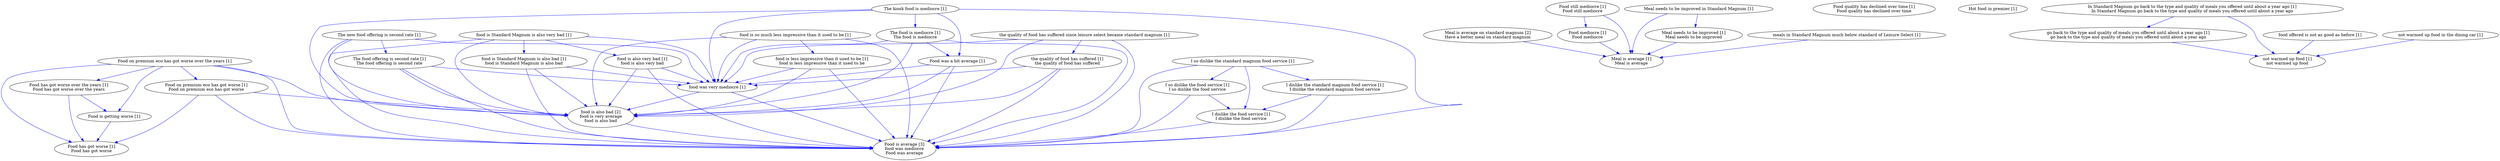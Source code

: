 digraph collapsedGraph {
"food is also bad [2]\nfood is very average\nfood is also bad""Meal is average on standard magnum [2]\nHave a better meal on standard magnum""Food is average [3]\nfood was mediocre\nFood was average""Food still mediocre [1]\nFood still mediocre""Food mediocre [1]\nFood mediocre""Food quality has declined over time [1]\nFood quality has declined over time""Food is getting worse [1]""Food on premium eco has got worse over the years [1]""Food on premium eco has got worse [1]\nFood on premium eco has got worse""Food has got worse [1]\nFood has got worse""Food has got worse over the years [1]\nFood has got worse over the years""Food was a bit average [1]""Hot food in premier [1]""I so dislike the standard magnum food service [1]""I dislike the standard magnum food service [1]\nI dislike the standard magnum food service""I dislike the food service [1]\nI dislike the food service""I so dislike the food service [1]\nI so dislike the food service""In Standard Magnum go back to the type and quality of meals you offered until about a year ago [1]\nIn Standard Magnum go back to the type and quality of meals you offered until about a year ago""go back to the type and quality of meals you offered until about a year ago [1]\ngo back to the type and quality of meals you offered until about a year ago""Meal is average [1]\nMeal is average""Meal needs to be improved in Standard Magnum [1]""Meal needs to be improved [1]\nMeal needs to be improved""The kiosk food is mediocre [1]""The food is mediocre [1]\nThe food is mediocre""The new food offering is second rate [1]""The food offering is second rate [1]\nThe food offering is second rate""food is Standard Magnum is also very bad [1]""food is Standard Magnum is also bad [1]\nfood is Standard Magnum is also bad""food is also very bad [1]\nfood is also very bad""food is so much less impressive than it used to be [1]""food is less impressive than it used to be [1]\nfood is less impressive than it used to be""food offered is not as good as before [1]""food was very mediocre [1]""meals in Standard Magnum much below standard of Leisure Select [1]""not warmed up food in the dining car [1]""not warmed up food [1]\nnot warmed up food""the quality of food has suffered since leisure select became standard magnum [1]""the quality of food has suffered [1]\nthe quality of food has suffered""The kiosk food is mediocre [1]" -> "Food is average [3]\nfood was mediocre\nFood was average" [color=blue]
"I so dislike the food service [1]\nI so dislike the food service" -> "Food is average [3]\nfood was mediocre\nFood was average" [color=blue]
"The food is mediocre [1]\nThe food is mediocre" -> "Food is average [3]\nfood was mediocre\nFood was average" [color=blue]
"Food on premium eco has got worse [1]\nFood on premium eco has got worse" -> "Food is average [3]\nfood was mediocre\nFood was average" [color=blue]
"the quality of food has suffered since leisure select became standard magnum [1]" -> "Food is average [3]\nfood was mediocre\nFood was average" [color=blue]
"go back to the type and quality of meals you offered until about a year ago [1]\ngo back to the type and quality of meals you offered until about a year ago" -> "not warmed up food [1]\nnot warmed up food" [color=blue]
"food is Standard Magnum is also bad [1]\nfood is Standard Magnum is also bad" -> "food was very mediocre [1]" [color=blue]
"food is Standard Magnum is also bad [1]\nfood is Standard Magnum is also bad" -> "Food is average [3]\nfood was mediocre\nFood was average" [color=blue]
"food is so much less impressive than it used to be [1]" -> "Food is average [3]\nfood was mediocre\nFood was average" [color=blue]
"food is Standard Magnum is also bad [1]\nfood is Standard Magnum is also bad" -> "food is also bad [2]\nfood is very average\nfood is also bad" [color=blue]
"food is Standard Magnum is also very bad [1]" -> "Food is average [3]\nfood was mediocre\nFood was average" [color=blue]
"food is also bad [2]\nfood is very average\nfood is also bad" -> "Food is average [3]\nfood was mediocre\nFood was average" [color=blue]
"I so dislike the standard magnum food service [1]" -> "Food is average [3]\nfood was mediocre\nFood was average" [color=blue]
"Food on premium eco has got worse [1]\nFood on premium eco has got worse" -> "food is also bad [2]\nfood is very average\nfood is also bad" [color=blue]
"food is Standard Magnum is also very bad [1]" -> "food was very mediocre [1]" [color=blue]
"The new food offering is second rate [1]" -> "food is also bad [2]\nfood is very average\nfood is also bad" [color=blue]
"The food is mediocre [1]\nThe food is mediocre" -> "food is also bad [2]\nfood is very average\nfood is also bad" [color=blue]
"food is Standard Magnum is also very bad [1]" -> "food is also bad [2]\nfood is very average\nfood is also bad" [color=blue]
"The new food offering is second rate [1]" -> "food was very mediocre [1]" [color=blue]
"the quality of food has suffered since leisure select became standard magnum [1]" -> "food is also bad [2]\nfood is very average\nfood is also bad" [color=blue]
"food is so much less impressive than it used to be [1]" -> "food is also bad [2]\nfood is very average\nfood is also bad" [color=blue]
"The food offering is second rate [1]\nThe food offering is second rate" -> "Food is average [3]\nfood was mediocre\nFood was average" [color=blue]
"The food offering is second rate [1]\nThe food offering is second rate" -> "food is also bad [2]\nfood is very average\nfood is also bad" [color=blue]
"food was very mediocre [1]" -> "Food is average [3]\nfood was mediocre\nFood was average" [color=blue]
"meals in Standard Magnum much below standard of Leisure Select [1]" -> "Meal is average [1]\nMeal is average" [color=blue]
"Food mediocre [1]\nFood mediocre" -> "Meal is average [1]\nMeal is average" [color=blue]
"I dislike the standard magnum food service [1]\nI dislike the standard magnum food service" -> "Food is average [3]\nfood was mediocre\nFood was average" [color=blue]
"the quality of food has suffered [1]\nthe quality of food has suffered" -> "food is also bad [2]\nfood is very average\nfood is also bad" [color=blue]
"the quality of food has suffered [1]\nthe quality of food has suffered" -> "Food is average [3]\nfood was mediocre\nFood was average" [color=blue]
"Food still mediocre [1]\nFood still mediocre" -> "Meal is average [1]\nMeal is average" [color=blue]
"The new food offering is second rate [1]" -> "Food is average [3]\nfood was mediocre\nFood was average" [color=blue]
"Food was a bit average [1]" -> "Food is average [3]\nfood was mediocre\nFood was average" [color=blue]
"Food was a bit average [1]" -> "food is also bad [2]\nfood is very average\nfood is also bad" [color=blue]
"Meal needs to be improved [1]\nMeal needs to be improved" -> "Meal is average [1]\nMeal is average" [color=blue]
"Food on premium eco has got worse over the years [1]" -> "food is also bad [2]\nfood is very average\nfood is also bad" [color=blue]
"food is less impressive than it used to be [1]\nfood is less impressive than it used to be" -> "Food is average [3]\nfood was mediocre\nFood was average" [color=blue]
"food is also very bad [1]\nfood is also very bad" -> "Food is average [3]\nfood was mediocre\nFood was average" [color=blue]
"food is so much less impressive than it used to be [1]" -> "food was very mediocre [1]" [color=blue]
"Meal needs to be improved in Standard Magnum [1]" -> "Meal is average [1]\nMeal is average" [color=blue]
"the quality of food has suffered [1]\nthe quality of food has suffered" -> "food was very mediocre [1]" [color=blue]
"food is less impressive than it used to be [1]\nfood is less impressive than it used to be" -> "food is also bad [2]\nfood is very average\nfood is also bad" [color=blue]
"food is also very bad [1]\nfood is also very bad" -> "food was very mediocre [1]" [color=blue]
"I dislike the food service [1]\nI dislike the food service" -> "Food is average [3]\nfood was mediocre\nFood was average" [color=blue]
"Food on premium eco has got worse over the years [1]" -> "Food is average [3]\nfood was mediocre\nFood was average" [color=blue]
"food is also very bad [1]\nfood is also very bad" -> "food is also bad [2]\nfood is very average\nfood is also bad" [color=blue]
"Food was a bit average [1]" -> "food was very mediocre [1]" [color=blue]
"Food is getting worse [1]" -> "Food has got worse [1]\nFood has got worse" [color=blue]
"food is less impressive than it used to be [1]\nfood is less impressive than it used to be" -> "food was very mediocre [1]" [color=blue]
"food was very mediocre [1]" -> "food is also bad [2]\nfood is very average\nfood is also bad" [color=blue]
"the quality of food has suffered since leisure select became standard magnum [1]" -> "food was very mediocre [1]" [color=blue]
"Meal is average on standard magnum [2]\nHave a better meal on standard magnum" -> "Meal is average [1]\nMeal is average" [color=blue]
"The food offering is second rate [1]\nThe food offering is second rate" -> "food was very mediocre [1]" [color=blue]
"In Standard Magnum go back to the type and quality of meals you offered until about a year ago [1]\nIn Standard Magnum go back to the type and quality of meals you offered until about a year ago" -> "not warmed up food [1]\nnot warmed up food" [color=blue]
"The food is mediocre [1]\nThe food is mediocre" -> "food was very mediocre [1]" [color=blue]
"The food is mediocre [1]\nThe food is mediocre" -> "Food was a bit average [1]" [color=blue]
"The kiosk food is mediocre [1]" -> "food was very mediocre [1]" [color=blue]
"The kiosk food is mediocre [1]" -> "Food was a bit average [1]" [color=blue]
"The kiosk food is mediocre [1]" -> "food is also bad [2]\nfood is very average\nfood is also bad" [color=blue]
"food offered is not as good as before [1]" -> "not warmed up food [1]\nnot warmed up food" [color=blue]
"Food has got worse over the years [1]\nFood has got worse over the years" -> "Food is getting worse [1]" [color=blue]
"Food still mediocre [1]\nFood still mediocre" -> "Food mediocre [1]\nFood mediocre" [color=blue]
"Food on premium eco has got worse over the years [1]" -> "Food on premium eco has got worse [1]\nFood on premium eco has got worse" [color=blue]
"Food on premium eco has got worse [1]\nFood on premium eco has got worse" -> "Food has got worse [1]\nFood has got worse" [color=blue]
"Food on premium eco has got worse over the years [1]" -> "Food has got worse over the years [1]\nFood has got worse over the years" [color=blue]
"Food has got worse over the years [1]\nFood has got worse over the years" -> "Food has got worse [1]\nFood has got worse" [color=blue]
"Food on premium eco has got worse over the years [1]" -> "Food has got worse [1]\nFood has got worse" [color=blue]
"I so dislike the standard magnum food service [1]" -> "I dislike the standard magnum food service [1]\nI dislike the standard magnum food service" [color=blue]
"I dislike the standard magnum food service [1]\nI dislike the standard magnum food service" -> "I dislike the food service [1]\nI dislike the food service" [color=blue]
"I so dislike the standard magnum food service [1]" -> "I so dislike the food service [1]\nI so dislike the food service" [color=blue]
"I so dislike the food service [1]\nI so dislike the food service" -> "I dislike the food service [1]\nI dislike the food service" [color=blue]
"I so dislike the standard magnum food service [1]" -> "I dislike the food service [1]\nI dislike the food service" [color=blue]
"In Standard Magnum go back to the type and quality of meals you offered until about a year ago [1]\nIn Standard Magnum go back to the type and quality of meals you offered until about a year ago" -> "go back to the type and quality of meals you offered until about a year ago [1]\ngo back to the type and quality of meals you offered until about a year ago" [color=blue]
"Meal needs to be improved in Standard Magnum [1]" -> "Meal needs to be improved [1]\nMeal needs to be improved" [color=blue]
"The kiosk food is mediocre [1]" -> "The food is mediocre [1]\nThe food is mediocre" [color=blue]
"The new food offering is second rate [1]" -> "The food offering is second rate [1]\nThe food offering is second rate" [color=blue]
"food is Standard Magnum is also very bad [1]" -> "food is Standard Magnum is also bad [1]\nfood is Standard Magnum is also bad" [color=blue]
"food is Standard Magnum is also very bad [1]" -> "food is also very bad [1]\nfood is also very bad" [color=blue]
"food is so much less impressive than it used to be [1]" -> "food is less impressive than it used to be [1]\nfood is less impressive than it used to be" [color=blue]
"not warmed up food in the dining car [1]" -> "not warmed up food [1]\nnot warmed up food" [color=blue]
"the quality of food has suffered since leisure select became standard magnum [1]" -> "the quality of food has suffered [1]\nthe quality of food has suffered" [color=blue]
"Food on premium eco has got worse over the years [1]" -> "Food is getting worse [1]" [color=blue]
}
